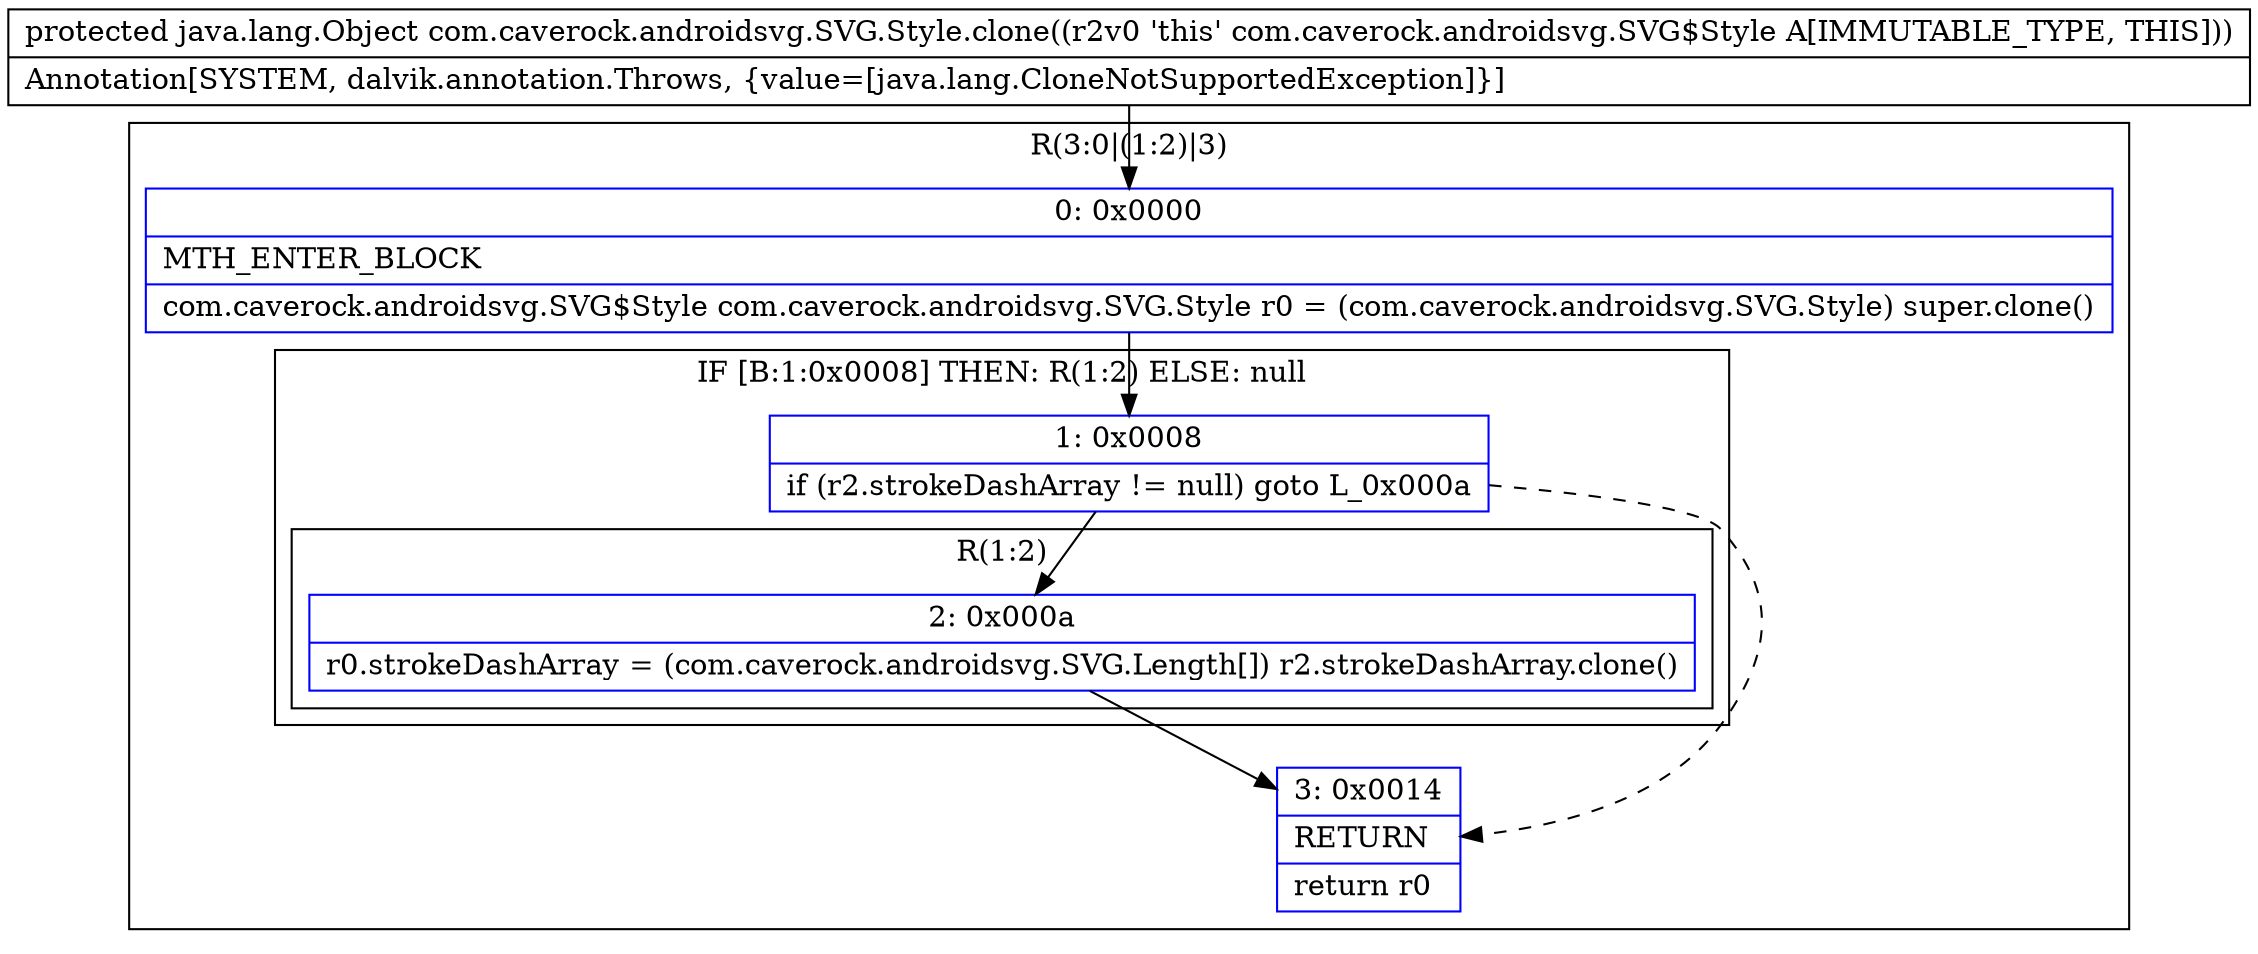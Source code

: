 digraph "CFG forcom.caverock.androidsvg.SVG.Style.clone()Ljava\/lang\/Object;" {
subgraph cluster_Region_120580996 {
label = "R(3:0|(1:2)|3)";
node [shape=record,color=blue];
Node_0 [shape=record,label="{0\:\ 0x0000|MTH_ENTER_BLOCK\l|com.caverock.androidsvg.SVG$Style com.caverock.androidsvg.SVG.Style r0 = (com.caverock.androidsvg.SVG.Style) super.clone()\l}"];
subgraph cluster_IfRegion_1297869605 {
label = "IF [B:1:0x0008] THEN: R(1:2) ELSE: null";
node [shape=record,color=blue];
Node_1 [shape=record,label="{1\:\ 0x0008|if (r2.strokeDashArray != null) goto L_0x000a\l}"];
subgraph cluster_Region_1405448500 {
label = "R(1:2)";
node [shape=record,color=blue];
Node_2 [shape=record,label="{2\:\ 0x000a|r0.strokeDashArray = (com.caverock.androidsvg.SVG.Length[]) r2.strokeDashArray.clone()\l}"];
}
}
Node_3 [shape=record,label="{3\:\ 0x0014|RETURN\l|return r0\l}"];
}
MethodNode[shape=record,label="{protected java.lang.Object com.caverock.androidsvg.SVG.Style.clone((r2v0 'this' com.caverock.androidsvg.SVG$Style A[IMMUTABLE_TYPE, THIS]))  | Annotation[SYSTEM, dalvik.annotation.Throws, \{value=[java.lang.CloneNotSupportedException]\}]\l}"];
MethodNode -> Node_0;
Node_0 -> Node_1;
Node_1 -> Node_2;
Node_1 -> Node_3[style=dashed];
Node_2 -> Node_3;
}

